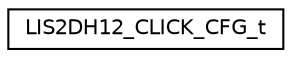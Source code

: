 digraph "Graphical Class Hierarchy"
{
 // LATEX_PDF_SIZE
  edge [fontname="Helvetica",fontsize="10",labelfontname="Helvetica",labelfontsize="10"];
  node [fontname="Helvetica",fontsize="10",shape=record];
  rankdir="LR";
  Node0 [label="LIS2DH12_CLICK_CFG_t",height=0.2,width=0.4,color="black", fillcolor="white", style="filled",URL="$unionLIS2DH12__CLICK__CFG__t.html",tooltip="CLICK_CFG definitions."];
}
